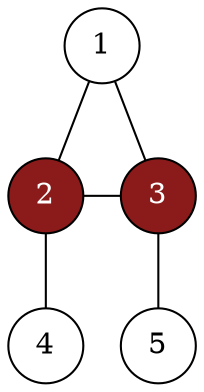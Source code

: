 graph g{
1[height=0.5,width=0.5,fixedsize=true];
2[height=0.5,width=0.5,fixedsize=true,style=filled,fontcolor=white,fillcolor=firebrick4];
3[height=0.5,width=0.5,fixedsize=true,style=filled,fontcolor=white,fillcolor=firebrick4];
4[height=0.5,width=0.5,fixedsize=true];
5[height=0.5,width=0.5,fixedsize=true];
1--2;
1--3;
2--3;
{rank=same; 2 3}
2--4;
3--5;
{rank=same; 4 5}
}
